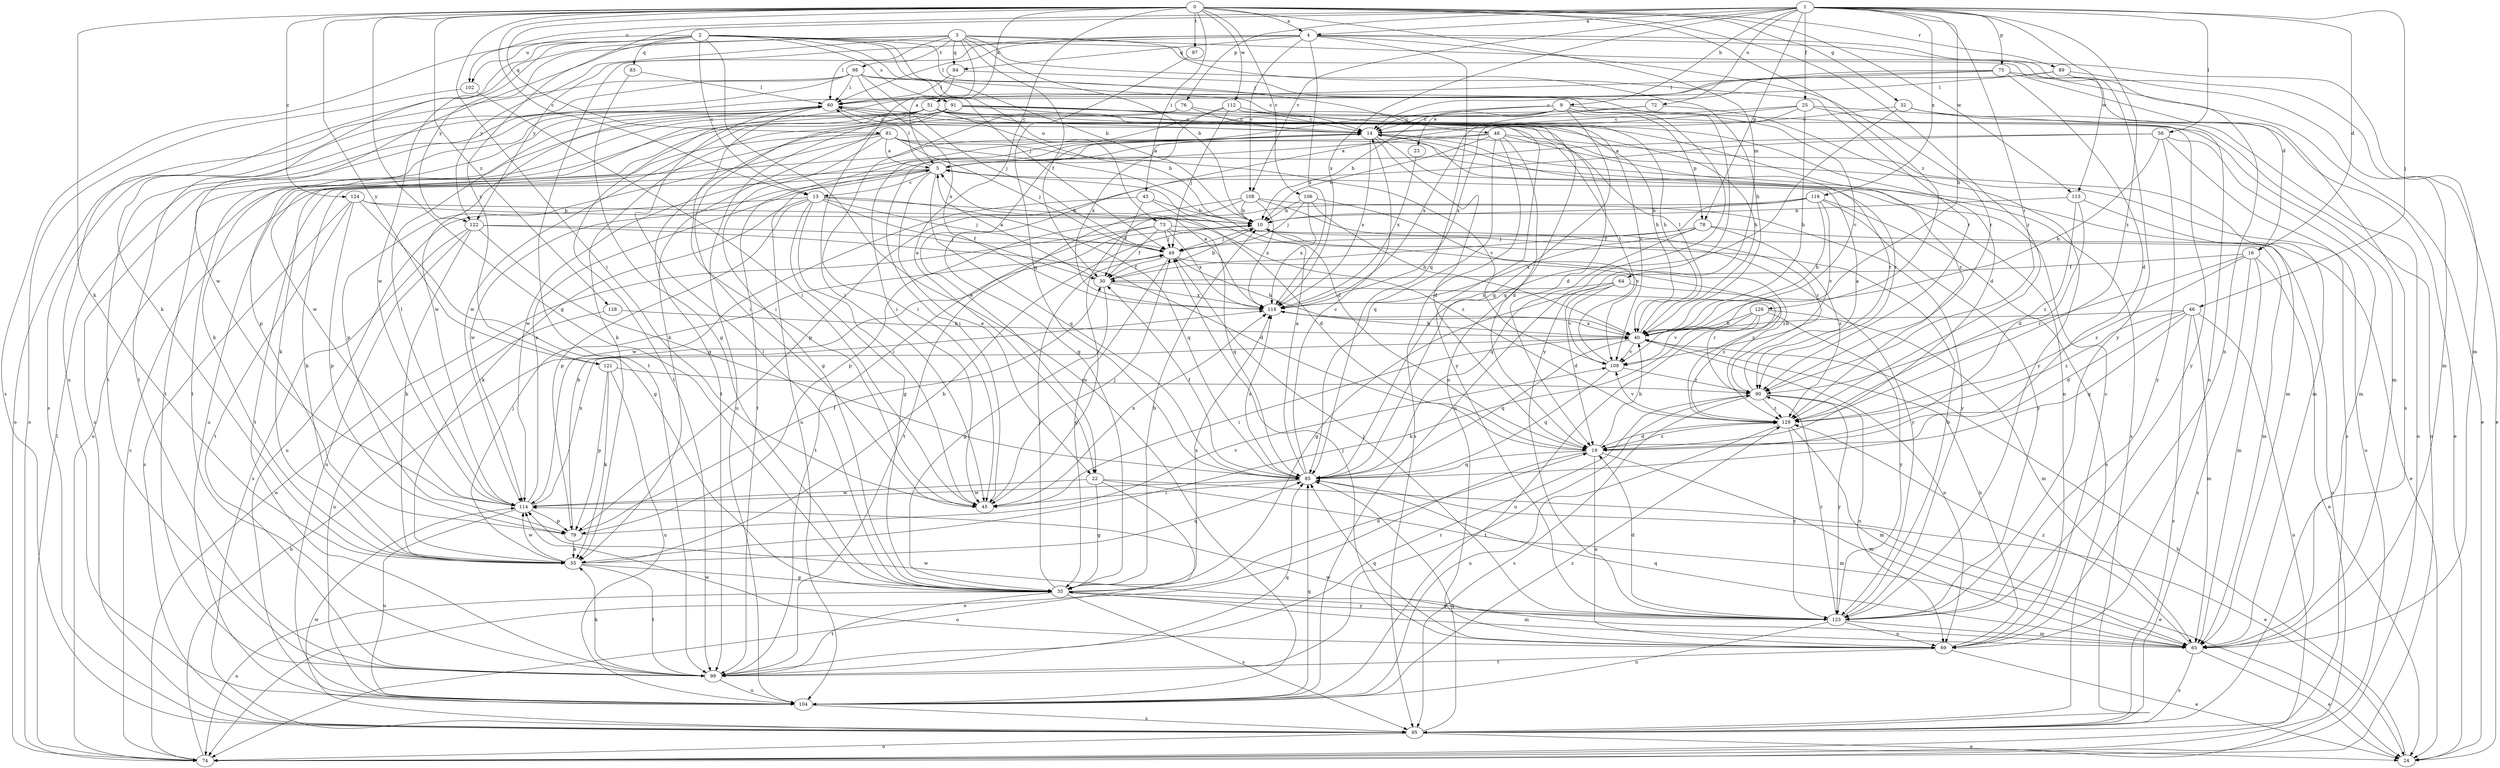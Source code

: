 strict digraph  {
0;
1;
2;
3;
4;
5;
9;
10;
13;
14;
16;
19;
22;
23;
24;
25;
30;
32;
35;
40;
43;
45;
46;
48;
49;
51;
55;
56;
60;
64;
65;
69;
72;
73;
74;
75;
76;
78;
79;
81;
83;
84;
85;
89;
90;
91;
95;
97;
98;
99;
102;
104;
106;
108;
109;
112;
113;
114;
116;
118;
121;
122;
123;
124;
126;
128;
129;
0 -> 4  [label=a];
0 -> 13  [label=c];
0 -> 22  [label=e];
0 -> 32  [label=g];
0 -> 35  [label=g];
0 -> 43  [label=i];
0 -> 45  [label=i];
0 -> 51  [label=k];
0 -> 55  [label=k];
0 -> 64  [label=m];
0 -> 81  [label=q];
0 -> 89  [label=r];
0 -> 97  [label=t];
0 -> 106  [label=v];
0 -> 112  [label=w];
0 -> 113  [label=w];
0 -> 121  [label=y];
0 -> 124  [label=z];
0 -> 126  [label=z];
0 -> 128  [label=z];
0 -> 129  [label=z];
1 -> 4  [label=a];
1 -> 9  [label=b];
1 -> 16  [label=d];
1 -> 25  [label=f];
1 -> 40  [label=h];
1 -> 46  [label=j];
1 -> 56  [label=l];
1 -> 72  [label=o];
1 -> 75  [label=p];
1 -> 76  [label=p];
1 -> 78  [label=p];
1 -> 90  [label=r];
1 -> 102  [label=u];
1 -> 108  [label=v];
1 -> 113  [label=w];
1 -> 116  [label=x];
1 -> 118  [label=x];
1 -> 121  [label=y];
1 -> 129  [label=z];
2 -> 10  [label=b];
2 -> 13  [label=c];
2 -> 16  [label=d];
2 -> 48  [label=j];
2 -> 49  [label=j];
2 -> 55  [label=k];
2 -> 73  [label=o];
2 -> 83  [label=q];
2 -> 91  [label=s];
2 -> 95  [label=s];
2 -> 102  [label=u];
2 -> 104  [label=u];
2 -> 114  [label=w];
2 -> 122  [label=y];
3 -> 5  [label=a];
3 -> 10  [label=b];
3 -> 30  [label=f];
3 -> 40  [label=h];
3 -> 60  [label=l];
3 -> 65  [label=m];
3 -> 84  [label=q];
3 -> 90  [label=r];
3 -> 98  [label=t];
3 -> 104  [label=u];
3 -> 114  [label=w];
3 -> 122  [label=y];
4 -> 60  [label=l];
4 -> 69  [label=n];
4 -> 84  [label=q];
4 -> 85  [label=q];
4 -> 90  [label=r];
4 -> 99  [label=t];
4 -> 108  [label=v];
4 -> 118  [label=x];
4 -> 122  [label=y];
4 -> 123  [label=y];
5 -> 13  [label=c];
5 -> 22  [label=e];
5 -> 55  [label=k];
5 -> 60  [label=l];
5 -> 85  [label=q];
5 -> 99  [label=t];
5 -> 114  [label=w];
9 -> 10  [label=b];
9 -> 14  [label=c];
9 -> 22  [label=e];
9 -> 23  [label=e];
9 -> 55  [label=k];
9 -> 69  [label=n];
9 -> 78  [label=p];
9 -> 85  [label=q];
9 -> 104  [label=u];
10 -> 49  [label=j];
10 -> 123  [label=y];
10 -> 129  [label=z];
13 -> 10  [label=b];
13 -> 30  [label=f];
13 -> 35  [label=g];
13 -> 45  [label=i];
13 -> 49  [label=j];
13 -> 55  [label=k];
13 -> 79  [label=p];
13 -> 85  [label=q];
13 -> 104  [label=u];
14 -> 5  [label=a];
14 -> 19  [label=d];
14 -> 45  [label=i];
14 -> 69  [label=n];
14 -> 74  [label=o];
14 -> 90  [label=r];
14 -> 95  [label=s];
14 -> 99  [label=t];
14 -> 114  [label=w];
14 -> 118  [label=x];
16 -> 24  [label=e];
16 -> 30  [label=f];
16 -> 65  [label=m];
16 -> 90  [label=r];
16 -> 95  [label=s];
16 -> 129  [label=z];
19 -> 40  [label=h];
19 -> 65  [label=m];
19 -> 69  [label=n];
19 -> 74  [label=o];
19 -> 85  [label=q];
19 -> 129  [label=z];
22 -> 24  [label=e];
22 -> 35  [label=g];
22 -> 65  [label=m];
22 -> 74  [label=o];
22 -> 114  [label=w];
23 -> 118  [label=x];
24 -> 40  [label=h];
25 -> 14  [label=c];
25 -> 35  [label=g];
25 -> 40  [label=h];
25 -> 74  [label=o];
25 -> 118  [label=x];
25 -> 123  [label=y];
30 -> 5  [label=a];
30 -> 10  [label=b];
30 -> 35  [label=g];
30 -> 90  [label=r];
30 -> 118  [label=x];
32 -> 14  [label=c];
32 -> 24  [label=e];
32 -> 74  [label=o];
32 -> 85  [label=q];
35 -> 10  [label=b];
35 -> 19  [label=d];
35 -> 49  [label=j];
35 -> 60  [label=l];
35 -> 65  [label=m];
35 -> 74  [label=o];
35 -> 95  [label=s];
35 -> 99  [label=t];
35 -> 118  [label=x];
35 -> 123  [label=y];
40 -> 45  [label=i];
40 -> 60  [label=l];
40 -> 69  [label=n];
40 -> 85  [label=q];
40 -> 109  [label=v];
40 -> 118  [label=x];
43 -> 10  [label=b];
43 -> 19  [label=d];
43 -> 30  [label=f];
43 -> 114  [label=w];
45 -> 49  [label=j];
45 -> 118  [label=x];
46 -> 19  [label=d];
46 -> 40  [label=h];
46 -> 65  [label=m];
46 -> 74  [label=o];
46 -> 85  [label=q];
46 -> 95  [label=s];
46 -> 129  [label=z];
48 -> 5  [label=a];
48 -> 10  [label=b];
48 -> 19  [label=d];
48 -> 65  [label=m];
48 -> 85  [label=q];
48 -> 90  [label=r];
48 -> 95  [label=s];
48 -> 104  [label=u];
49 -> 30  [label=f];
49 -> 35  [label=g];
49 -> 40  [label=h];
49 -> 129  [label=z];
51 -> 10  [label=b];
51 -> 14  [label=c];
51 -> 19  [label=d];
51 -> 40  [label=h];
51 -> 45  [label=i];
51 -> 55  [label=k];
51 -> 79  [label=p];
51 -> 99  [label=t];
51 -> 114  [label=w];
51 -> 123  [label=y];
55 -> 10  [label=b];
55 -> 35  [label=g];
55 -> 49  [label=j];
55 -> 85  [label=q];
55 -> 99  [label=t];
55 -> 114  [label=w];
56 -> 5  [label=a];
56 -> 40  [label=h];
56 -> 65  [label=m];
56 -> 79  [label=p];
56 -> 95  [label=s];
56 -> 123  [label=y];
60 -> 14  [label=c];
60 -> 40  [label=h];
60 -> 45  [label=i];
60 -> 95  [label=s];
60 -> 99  [label=t];
60 -> 114  [label=w];
64 -> 19  [label=d];
64 -> 35  [label=g];
64 -> 109  [label=v];
64 -> 118  [label=x];
64 -> 129  [label=z];
65 -> 24  [label=e];
65 -> 85  [label=q];
65 -> 95  [label=s];
65 -> 114  [label=w];
65 -> 129  [label=z];
69 -> 14  [label=c];
69 -> 24  [label=e];
69 -> 40  [label=h];
69 -> 49  [label=j];
69 -> 85  [label=q];
69 -> 99  [label=t];
69 -> 114  [label=w];
72 -> 14  [label=c];
72 -> 118  [label=x];
72 -> 123  [label=y];
73 -> 30  [label=f];
73 -> 49  [label=j];
73 -> 65  [label=m];
73 -> 74  [label=o];
73 -> 85  [label=q];
73 -> 99  [label=t];
73 -> 118  [label=x];
74 -> 14  [label=c];
74 -> 40  [label=h];
74 -> 60  [label=l];
75 -> 14  [label=c];
75 -> 19  [label=d];
75 -> 24  [label=e];
75 -> 60  [label=l];
75 -> 95  [label=s];
75 -> 99  [label=t];
76 -> 14  [label=c];
76 -> 19  [label=d];
76 -> 45  [label=i];
76 -> 99  [label=t];
78 -> 49  [label=j];
78 -> 74  [label=o];
78 -> 85  [label=q];
78 -> 118  [label=x];
78 -> 129  [label=z];
79 -> 10  [label=b];
79 -> 30  [label=f];
79 -> 55  [label=k];
79 -> 109  [label=v];
81 -> 5  [label=a];
81 -> 19  [label=d];
81 -> 35  [label=g];
81 -> 49  [label=j];
81 -> 55  [label=k];
81 -> 65  [label=m];
81 -> 79  [label=p];
81 -> 104  [label=u];
81 -> 109  [label=v];
83 -> 35  [label=g];
83 -> 60  [label=l];
84 -> 45  [label=i];
84 -> 60  [label=l];
84 -> 109  [label=v];
85 -> 5  [label=a];
85 -> 14  [label=c];
85 -> 24  [label=e];
85 -> 30  [label=f];
85 -> 45  [label=i];
85 -> 114  [label=w];
85 -> 118  [label=x];
89 -> 24  [label=e];
89 -> 60  [label=l];
89 -> 65  [label=m];
89 -> 99  [label=t];
90 -> 5  [label=a];
90 -> 69  [label=n];
90 -> 95  [label=s];
90 -> 99  [label=t];
90 -> 123  [label=y];
90 -> 129  [label=z];
91 -> 14  [label=c];
91 -> 55  [label=k];
91 -> 69  [label=n];
91 -> 74  [label=o];
91 -> 104  [label=u];
91 -> 109  [label=v];
91 -> 114  [label=w];
91 -> 129  [label=z];
95 -> 24  [label=e];
95 -> 74  [label=o];
95 -> 85  [label=q];
95 -> 114  [label=w];
97 -> 85  [label=q];
98 -> 14  [label=c];
98 -> 49  [label=j];
98 -> 60  [label=l];
98 -> 74  [label=o];
98 -> 95  [label=s];
98 -> 99  [label=t];
98 -> 118  [label=x];
98 -> 123  [label=y];
99 -> 55  [label=k];
99 -> 85  [label=q];
99 -> 90  [label=r];
99 -> 104  [label=u];
102 -> 45  [label=i];
102 -> 74  [label=o];
104 -> 85  [label=q];
104 -> 95  [label=s];
104 -> 129  [label=z];
106 -> 10  [label=b];
106 -> 40  [label=h];
106 -> 49  [label=j];
106 -> 109  [label=v];
106 -> 118  [label=x];
108 -> 10  [label=b];
108 -> 45  [label=i];
108 -> 90  [label=r];
108 -> 99  [label=t];
108 -> 118  [label=x];
108 -> 123  [label=y];
109 -> 60  [label=l];
109 -> 85  [label=q];
109 -> 90  [label=r];
112 -> 14  [label=c];
112 -> 40  [label=h];
112 -> 45  [label=i];
112 -> 49  [label=j];
112 -> 65  [label=m];
112 -> 118  [label=x];
113 -> 10  [label=b];
113 -> 19  [label=d];
113 -> 24  [label=e];
113 -> 129  [label=z];
114 -> 5  [label=a];
114 -> 60  [label=l];
114 -> 79  [label=p];
114 -> 104  [label=u];
114 -> 118  [label=x];
116 -> 10  [label=b];
116 -> 30  [label=f];
116 -> 40  [label=h];
116 -> 79  [label=p];
116 -> 95  [label=s];
116 -> 109  [label=v];
116 -> 123  [label=y];
118 -> 5  [label=a];
118 -> 40  [label=h];
121 -> 55  [label=k];
121 -> 79  [label=p];
121 -> 90  [label=r];
121 -> 104  [label=u];
122 -> 19  [label=d];
122 -> 49  [label=j];
122 -> 55  [label=k];
122 -> 85  [label=q];
122 -> 95  [label=s];
122 -> 104  [label=u];
123 -> 10  [label=b];
123 -> 19  [label=d];
123 -> 35  [label=g];
123 -> 49  [label=j];
123 -> 65  [label=m];
123 -> 69  [label=n];
123 -> 90  [label=r];
123 -> 104  [label=u];
123 -> 114  [label=w];
124 -> 10  [label=b];
124 -> 35  [label=g];
124 -> 79  [label=p];
124 -> 95  [label=s];
124 -> 99  [label=t];
124 -> 129  [label=z];
126 -> 40  [label=h];
126 -> 55  [label=k];
126 -> 65  [label=m];
126 -> 104  [label=u];
126 -> 109  [label=v];
126 -> 123  [label=y];
128 -> 40  [label=h];
128 -> 104  [label=u];
129 -> 19  [label=d];
129 -> 65  [label=m];
129 -> 104  [label=u];
129 -> 109  [label=v];
129 -> 123  [label=y];
}
